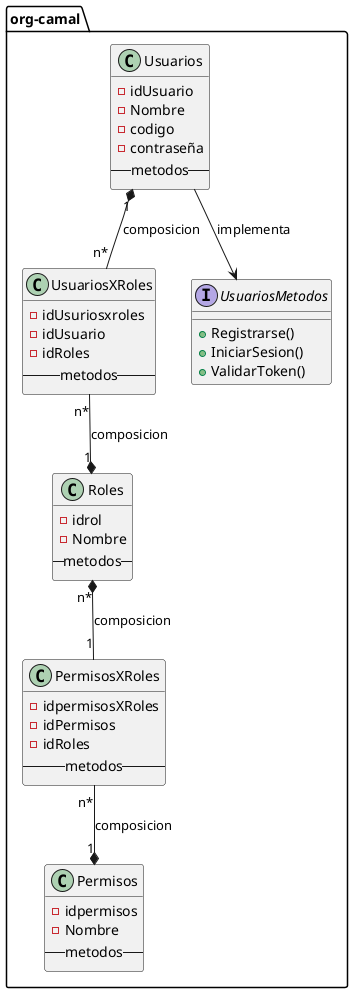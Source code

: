 @startuml

package "org-camal" {
    class Usuarios {
        -idUsuario
        -Nombre
        -codigo
        -contraseña
        --metodos--
    }
    class Roles {
        -idrol
        -Nombre
        --metodos--
    }
    class Permisos {
        -idpermisos
        -Nombre
        --metodos--
    }
    class UsuariosXRoles {
        -idUsuriosxroles
        -idUsuario
        -idRoles
        --metodos--
    }
    class PermisosXRoles {
        -idpermisosXRoles
        -idPermisos
        -idRoles
        --metodos--
    }

    interface UsuariosMetodos{
        + Registrarse()
        + IniciarSesion()
        + ValidarToken()
    }

    Usuarios --> UsuariosMetodos: implementa
    Usuarios "1" *-- "n*" UsuariosXRoles: composicion
    UsuariosXRoles "n*" --* "1" Roles : composicion
    Roles "n*" *-- "1" PermisosXRoles : composicion
    PermisosXRoles "n*" --* "1" Permisos : composicion


@enduml